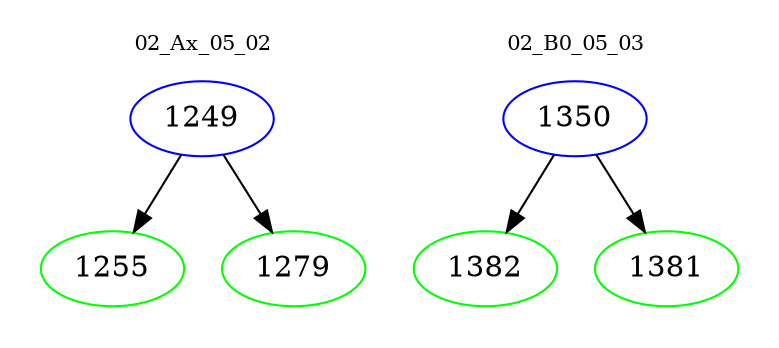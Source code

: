digraph{
subgraph cluster_0 {
color = white
label = "02_Ax_05_02";
fontsize=10;
T0_1249 [label="1249", color="blue"]
T0_1249 -> T0_1255 [color="black"]
T0_1255 [label="1255", color="green"]
T0_1249 -> T0_1279 [color="black"]
T0_1279 [label="1279", color="green"]
}
subgraph cluster_1 {
color = white
label = "02_B0_05_03";
fontsize=10;
T1_1350 [label="1350", color="blue"]
T1_1350 -> T1_1382 [color="black"]
T1_1382 [label="1382", color="green"]
T1_1350 -> T1_1381 [color="black"]
T1_1381 [label="1381", color="green"]
}
}
